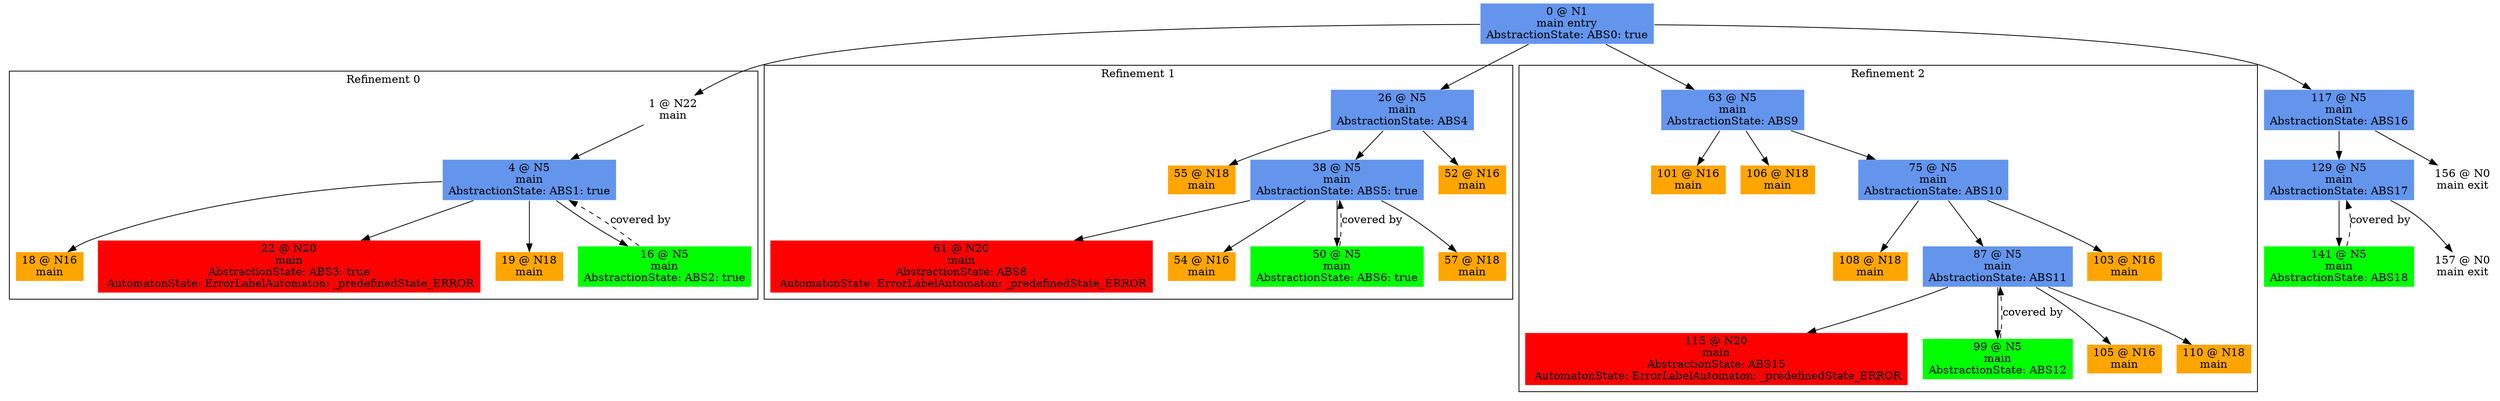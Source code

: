 digraph ARG {
node [style="filled" shape="box" color="white"]
subgraph cluster_0 {
label="Refinement 0"
1 [label="1 @ N22\nmain\n" id="1"]
4 [fillcolor="cornflowerblue" label="4 @ N5\nmain\nAbstractionState: ABS1: true\n" id="4"]
18 [fillcolor="orange" label="18 @ N16\nmain\n" id="18"]
22 [fillcolor="red" label="22 @ N20\nmain\nAbstractionState: ABS3: true\n AutomatonState: ErrorLabelAutomaton: _predefinedState_ERROR\n" id="22"]
19 [fillcolor="orange" label="19 @ N18\nmain\n" id="19"]
16 [fillcolor="green" label="16 @ N5\nmain\nAbstractionState: ABS2: true\n" id="16"]
1 -> 4 []
16 -> 4 [style="dashed" weight="0" label="covered by"]
4 -> 16 []
4 -> 19 []
4 -> 22 []
4 -> 18 []
}
0 -> 1
subgraph cluster_1 {
label="Refinement 1"
26 [fillcolor="cornflowerblue" label="26 @ N5\nmain\nAbstractionState: ABS4\n" id="26"]
55 [fillcolor="orange" label="55 @ N18\nmain\n" id="55"]
38 [fillcolor="cornflowerblue" label="38 @ N5\nmain\nAbstractionState: ABS5: true\n" id="38"]
61 [fillcolor="red" label="61 @ N20\nmain\nAbstractionState: ABS8\n AutomatonState: ErrorLabelAutomaton: _predefinedState_ERROR\n" id="61"]
50 [fillcolor="green" label="50 @ N5\nmain\nAbstractionState: ABS6: true\n" id="50"]
54 [fillcolor="orange" label="54 @ N16\nmain\n" id="54"]
57 [fillcolor="orange" label="57 @ N18\nmain\n" id="57"]
52 [fillcolor="orange" label="52 @ N16\nmain\n" id="52"]
26 -> 52 []
26 -> 38 []
26 -> 55 []
50 -> 38 [style="dashed" weight="0" label="covered by"]
38 -> 57 []
38 -> 54 []
38 -> 50 []
38 -> 61 []
}
0 -> 26
subgraph cluster_2 {
label="Refinement 2"
63 [fillcolor="cornflowerblue" label="63 @ N5\nmain\nAbstractionState: ABS9\n" id="63"]
101 [fillcolor="orange" label="101 @ N16\nmain\n" id="101"]
106 [fillcolor="orange" label="106 @ N18\nmain\n" id="106"]
75 [fillcolor="cornflowerblue" label="75 @ N5\nmain\nAbstractionState: ABS10\n" id="75"]
108 [fillcolor="orange" label="108 @ N18\nmain\n" id="108"]
87 [fillcolor="cornflowerblue" label="87 @ N5\nmain\nAbstractionState: ABS11\n" id="87"]
99 [fillcolor="green" label="99 @ N5\nmain\nAbstractionState: ABS12\n" id="99"]
115 [fillcolor="red" label="115 @ N20\nmain\nAbstractionState: ABS15\n AutomatonState: ErrorLabelAutomaton: _predefinedState_ERROR\n" id="115"]
105 [fillcolor="orange" label="105 @ N16\nmain\n" id="105"]
110 [fillcolor="orange" label="110 @ N18\nmain\n" id="110"]
103 [fillcolor="orange" label="103 @ N16\nmain\n" id="103"]
63 -> 75 []
63 -> 106 []
63 -> 101 []
75 -> 103 []
75 -> 87 []
75 -> 108 []
99 -> 87 [style="dashed" weight="0" label="covered by"]
87 -> 110 []
87 -> 105 []
87 -> 115 []
87 -> 99 []
}
0 -> 63
0 [fillcolor="cornflowerblue" label="0 @ N1\nmain entry\nAbstractionState: ABS0: true\n" id="0"]
117 [fillcolor="cornflowerblue" label="117 @ N5\nmain\nAbstractionState: ABS16\n" id="117"]
129 [fillcolor="cornflowerblue" label="129 @ N5\nmain\nAbstractionState: ABS17\n" id="129"]
141 [fillcolor="green" label="141 @ N5\nmain\nAbstractionState: ABS18\n" id="141"]
157 [label="157 @ N0\nmain exit\n" id="157"]
156 [label="156 @ N0\nmain exit\n" id="156"]
0 -> 117 []
117 -> 156 []
117 -> 129 []
141 -> 129 [style="dashed" weight="0" label="covered by"]
129 -> 157 []
129 -> 141 []
}
